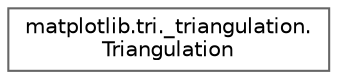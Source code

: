 digraph "Graphical Class Hierarchy"
{
 // LATEX_PDF_SIZE
  bgcolor="transparent";
  edge [fontname=Helvetica,fontsize=10,labelfontname=Helvetica,labelfontsize=10];
  node [fontname=Helvetica,fontsize=10,shape=box,height=0.2,width=0.4];
  rankdir="LR";
  Node0 [id="Node000000",label="matplotlib.tri._triangulation.\lTriangulation",height=0.2,width=0.4,color="grey40", fillcolor="white", style="filled",URL="$d8/d45/classmatplotlib_1_1tri_1_1__triangulation_1_1Triangulation.html",tooltip=" "];
}
